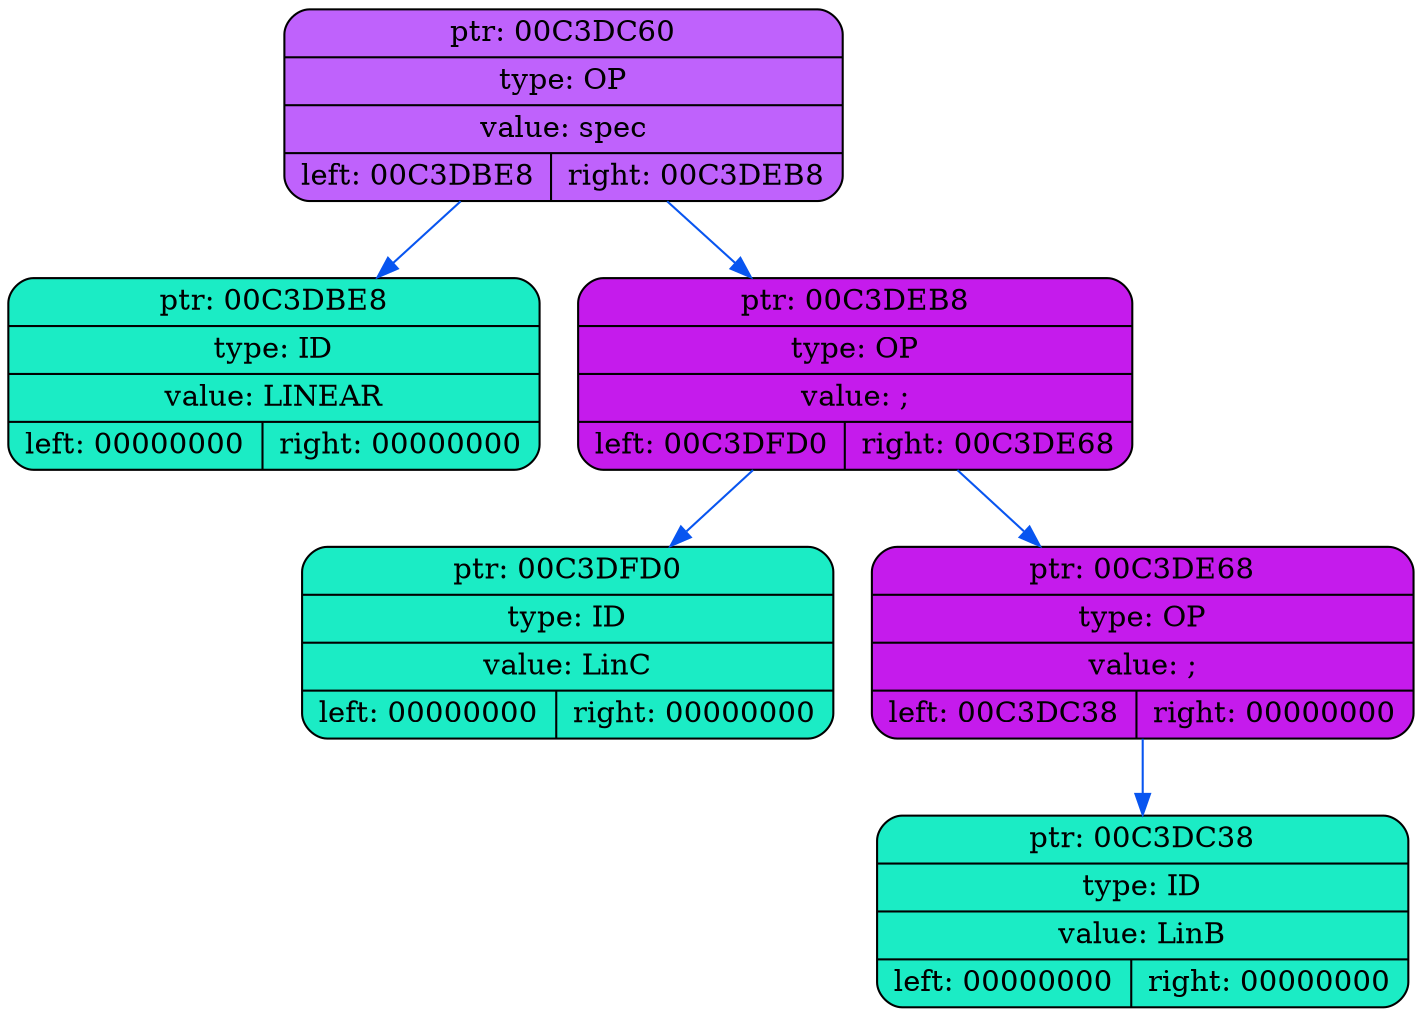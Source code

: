 digraph
{
    rankdir=TP

        node00C3DC60[shape=record,style="rounded,filled",fillcolor="#BF62FC",label="{ ptr: 00C3DC60 | type: OP | value: spec| { left: 00C3DBE8 | right: 00C3DEB8 }}"];
    node00C3DC60 -> node00C3DBE8[color="#0855F0"]
    node00C3DBE8[shape=record,style="rounded,filled",fillcolor="#1BECC5",label="{ ptr: 00C3DBE8 | type: ID | value: LINEAR| { left: 00000000 | right: 00000000 }}"];
    node00C3DC60 -> node00C3DEB8[color="#0855F0"]
    node00C3DEB8[shape=record,style="rounded,filled",fillcolor="#C51BEC",label="{ ptr: 00C3DEB8 | type: OP | value: ;| { left: 00C3DFD0 | right: 00C3DE68 }}"];
    node00C3DEB8 -> node00C3DFD0[color="#0855F0"]
    node00C3DFD0[shape=record,style="rounded,filled",fillcolor="#1BECC5",label="{ ptr: 00C3DFD0 | type: ID | value: LinC| { left: 00000000 | right: 00000000 }}"];
    node00C3DEB8 -> node00C3DE68[color="#0855F0"]
    node00C3DE68[shape=record,style="rounded,filled",fillcolor="#C51BEC",label="{ ptr: 00C3DE68 | type: OP | value: ;| { left: 00C3DC38 | right: 00000000 }}"];
    node00C3DE68 -> node00C3DC38[color="#0855F0"]
    node00C3DC38[shape=record,style="rounded,filled",fillcolor="#1BECC5",label="{ ptr: 00C3DC38 | type: ID | value: LinB| { left: 00000000 | right: 00000000 }}"];
}